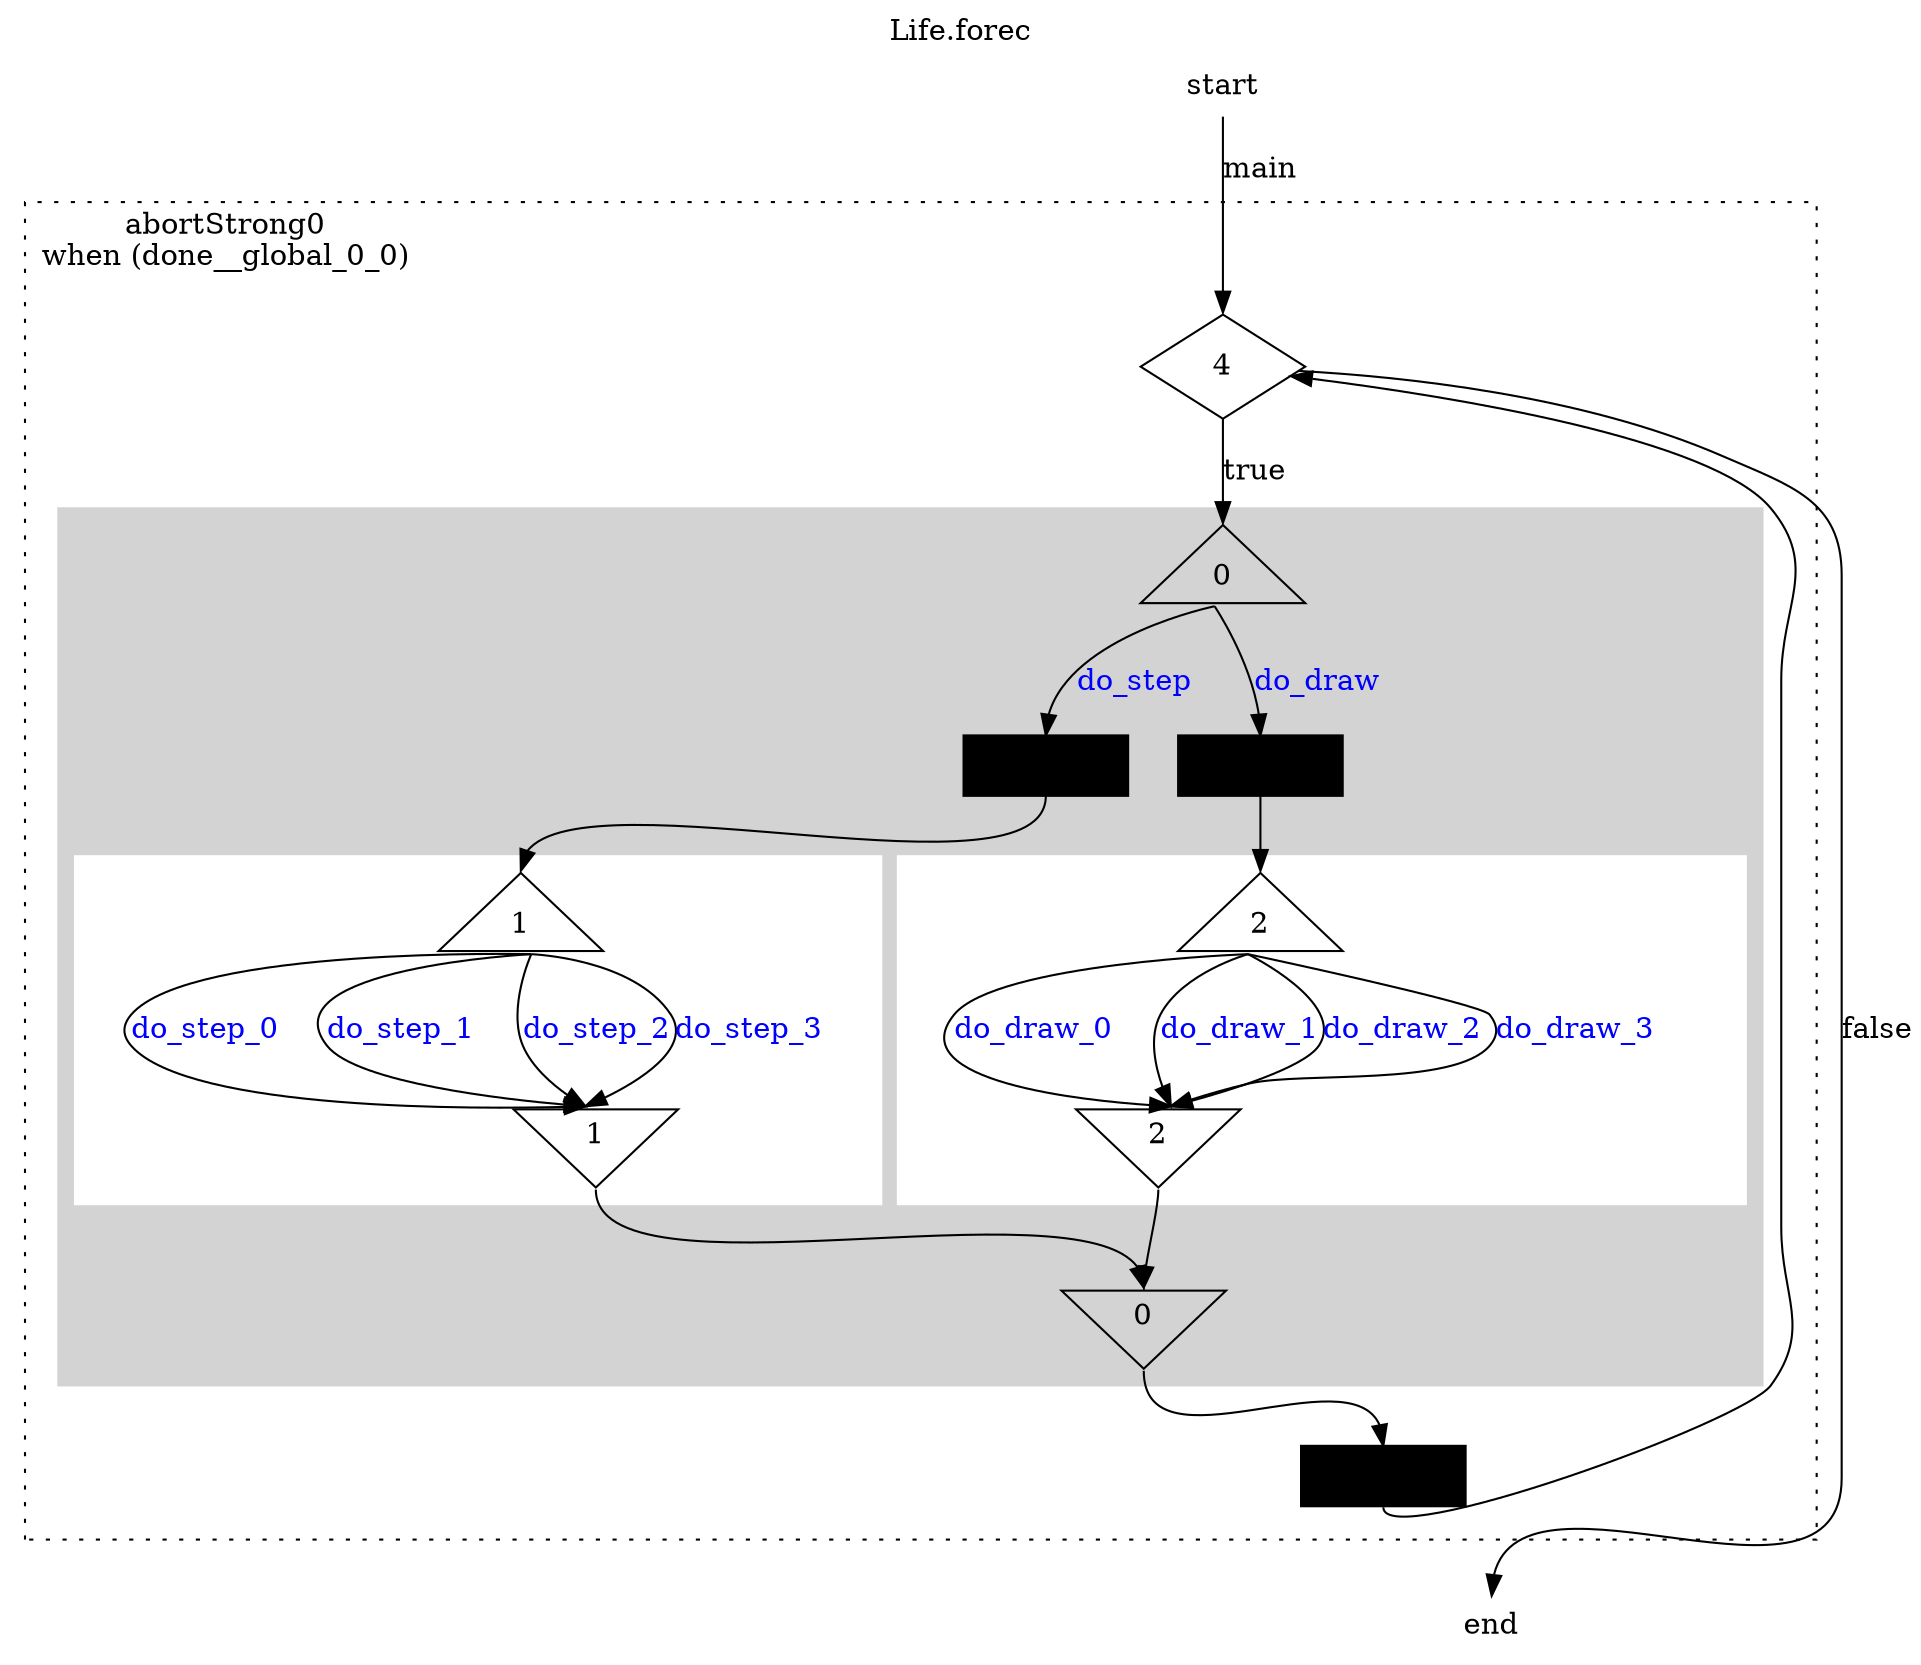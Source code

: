 digraph "Life" {
	ordering = out

	labeljust = l
	node [shape = box, fixedsize = true, height = 0.7, width = 1.1]

	start [shape = plaintext, height = 0.4]

		start -> while_4_0 [label = main, headport = n, tailport = s, weight = 2]
	subgraph cluster_abortStrong0_0 {
		color = black
		style = dotted

		subgraph cluster_while_4_0 {
			style = invis
			while_4_0 [label = 4, shape = diamond]
			while_4_0 -> par0_0Start [label = true, headport = n, tailport = s, weight = 2]
			subgraph cluster_par0_0 {
				style = filled
				color = lightgrey

				par0_0Start [label = 0, shape = triangle]
				par0_0End [label = 0, shape = invtriangle]

				par0_0Start -> pause1_0 [label = do_step, fontcolor = blue, sametail = 0, headport = n, tailport = s]
				pause1_0 [label = "", shape = box, height = 0.4, style = filled, fillcolor = black]
				pause1_0 -> par1_1Start [headport = n, tailport = s]
				subgraph cluster_par1_1 {
					style = filled
					color = white

					par1_1Start [label = 1, shape = triangle]
					par1_1End [label = 1, shape = invtriangle]

					par1_1Start -> par1_1End [label = do_step_0, fontcolor = blue, sametail = 0, samehead = 0, headport = n, tailport = s]

					par1_1Start -> par1_1End [label = do_step_1, fontcolor = blue, sametail = 0, samehead = 0, headport = n, tailport = s]

					par1_1Start -> par1_1End [label = do_step_2, fontcolor = blue, sametail = 0, samehead = 0, headport = n, tailport = s]

					par1_1Start -> par1_1End [label = do_step_3, fontcolor = blue, sametail = 0, samehead = 0, headport = n, tailport = s]
				}
				{
					edge[style = invis]
				}
				par1_1End -> par0_0End [headport = n, tailport = s]

				par0_0Start -> pause2_3 [label = do_draw, fontcolor = blue, sametail = 0, headport = n, tailport = s]
				pause2_3 [label = "", shape = box, height = 0.4, style = filled, fillcolor = black]
				pause2_3 -> par2_4Start [headport = n, tailport = s]
				subgraph cluster_par2_4 {
					style = filled
					color = white

					par2_4Start [label = 2, shape = triangle]
					par2_4End [label = 2, shape = invtriangle]

					par2_4Start -> par2_4End [label = do_draw_0, fontcolor = blue, sametail = 0, samehead = 0, headport = n, tailport = s]

					par2_4Start -> par2_4End [label = do_draw_1, fontcolor = blue, sametail = 0, samehead = 0, headport = n, tailport = s]

					par2_4Start -> par2_4End [label = do_draw_2, fontcolor = blue, sametail = 0, samehead = 0, headport = n, tailport = s]

					par2_4Start -> par2_4End [label = do_draw_3, fontcolor = blue, sametail = 0, samehead = 0, headport = n, tailport = s]
				}
				{
					edge[style = invis]
				}
				par2_4End -> par0_0End [headport = n, tailport = s]
			}
			{
				edge[style = invis]
				par0_0Start -> {pause1_0 pause2_3}
				{par1_1End par2_4End} -> par0_0End
			}
			par0_0End -> pause0_7 [headport = n, tailport = s]
			pause0_7 [label = "", shape = box, height = 0.4, style = filled, fillcolor = black]
			pause0_7 -> while_4_0 [/*headport = w,*/ constraint = false, tailport = s]
		}
		label = "abortStrong0\nwhen (done__global_0_0)"
	}
	while_4_0 -> end [label = false, headport = n/*, tailport = e*/]

	end [shape = plaintext, height = 0.4]
	{
		edge[style = invis]
		start -> while_4_0
		pause0_7 -> end
	}
	label = "Life.forec"
	labelloc = t
	labeljust = c
}
